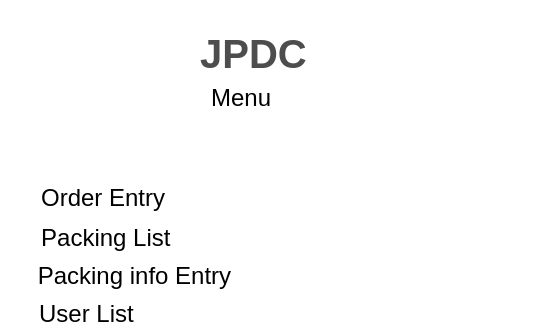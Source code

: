<mxfile version="14.7.7" type="github" pages="6"><diagram id="-wBcRLmWLGWXw0SbWawM" name="Page-1"><mxGraphModel dx="782" dy="420" grid="0" gridSize="10" guides="1" tooltips="1" connect="1" arrows="1" fold="1" page="1" pageScale="1" pageWidth="850" pageHeight="1100" math="0" shadow="0"><root><mxCell id="0"/><mxCell id="1" parent="0"/><mxCell id="Hcr-YIiljTVfWTEueqw_-1" value="&lt;h1&gt;JPDC&lt;br&gt;&lt;/h1&gt;" style="whiteSpace=wrap;html=1;shadow=0;dashed=0;fontSize=10;align=left;fillColor=#FFFFFF;strokeColor=#FFFFFF;fontColor=#4D4D4D;" vertex="1" parent="1"><mxGeometry x="228" y="82" width="168.8" height="30" as="geometry"/></mxCell><mxCell id="Hcr-YIiljTVfWTEueqw_-2" value="Menu" style="text;html=1;align=center;verticalAlign=middle;resizable=0;points=[];autosize=1;strokeColor=none;" vertex="1" parent="1"><mxGeometry x="225" y="110" width="50" height="20" as="geometry"/></mxCell><mxCell id="Hcr-YIiljTVfWTEueqw_-3" value="Order Entry&lt;span style=&quot;white-space: pre&quot;&gt;&#9;&lt;/span&gt;" style="text;html=1;align=center;verticalAlign=middle;resizable=0;points=[];autosize=1;strokeColor=none;fontStyle=0" vertex="1" parent="1"><mxGeometry x="140" y="160" width="100" height="20" as="geometry"/></mxCell><mxCell id="Hcr-YIiljTVfWTEueqw_-4" value="&lt;span style=&quot;white-space: pre&quot;&gt;   &lt;/span&gt;Packing List&lt;span style=&quot;white-space: pre&quot;&gt;&#9;&lt;/span&gt;" style="text;html=1;align=center;verticalAlign=middle;resizable=0;points=[];autosize=1;strokeColor=none;" vertex="1" parent="1"><mxGeometry x="130" y="180" width="100" height="20" as="geometry"/></mxCell><mxCell id="Hcr-YIiljTVfWTEueqw_-5" value="&lt;span style=&quot;white-space: pre&quot;&gt;  &lt;/span&gt;Packing info Entry&lt;span style=&quot;white-space: pre&quot;&gt;&#9;&lt;/span&gt;" style="text;html=1;align=center;verticalAlign=middle;resizable=0;points=[];autosize=1;strokeColor=none;" vertex="1" parent="1"><mxGeometry x="135" y="199" width="120" height="20" as="geometry"/></mxCell><mxCell id="Hcr-YIiljTVfWTEueqw_-6" value="&lt;span style=&quot;white-space: pre&quot;&gt; &lt;/span&gt;User List" style="text;html=1;align=center;verticalAlign=middle;resizable=0;points=[];autosize=1;strokeColor=none;" vertex="1" parent="1"><mxGeometry x="136" y="218" width="70" height="20" as="geometry"/></mxCell></root></mxGraphModel></diagram><diagram name="Page-2" id="WX9gCuoQHe-sVlBQX5m3"><mxGraphModel dx="782" dy="420" grid="0" gridSize="10" guides="1" tooltips="1" connect="1" arrows="1" fold="1" page="1" pageScale="1" pageWidth="850" pageHeight="1100" math="0" shadow="0"><root><mxCell id="WI2AlXCixzGlsHik23k0-0"/><mxCell id="WI2AlXCixzGlsHik23k0-1" parent="WI2AlXCixzGlsHik23k0-0"/><mxCell id="WI2AlXCixzGlsHik23k0-2" value="&lt;h1&gt;ORDER ENTRY&lt;br&gt;&lt;/h1&gt;" style="whiteSpace=wrap;html=1;shadow=0;dashed=0;fontSize=10;align=left;fillColor=#FFFFFF;strokeColor=#FFFFFF;fontColor=#4D4D4D;" parent="WI2AlXCixzGlsHik23k0-1" vertex="1"><mxGeometry x="290" y="50" width="168.8" height="30" as="geometry"/></mxCell><mxCell id="WI2AlXCixzGlsHik23k0-4" value="Order Entry&lt;span style=&quot;white-space: pre&quot;&gt;&#9;&lt;/span&gt;" style="text;html=1;align=center;verticalAlign=middle;resizable=0;points=[];autosize=1;strokeColor=none;fontStyle=1" parent="WI2AlXCixzGlsHik23k0-1" vertex="1"><mxGeometry x="100" y="120" width="100" height="20" as="geometry"/></mxCell><mxCell id="WI2AlXCixzGlsHik23k0-5" value="&lt;span style=&quot;white-space: pre&quot;&gt;   &lt;/span&gt;Packing List&lt;span style=&quot;white-space: pre&quot;&gt;&#9;&lt;/span&gt;" style="text;html=1;align=center;verticalAlign=middle;resizable=0;points=[];autosize=1;strokeColor=none;" parent="WI2AlXCixzGlsHik23k0-1" vertex="1"><mxGeometry x="90" y="140" width="100" height="20" as="geometry"/></mxCell><mxCell id="WI2AlXCixzGlsHik23k0-6" value="&lt;span style=&quot;white-space: pre&quot;&gt;  &lt;/span&gt;Packing info Entry&lt;span style=&quot;white-space: pre&quot;&gt;&#9;&lt;/span&gt;" style="text;html=1;align=center;verticalAlign=middle;resizable=0;points=[];autosize=1;strokeColor=none;" parent="WI2AlXCixzGlsHik23k0-1" vertex="1"><mxGeometry x="95" y="160" width="120" height="20" as="geometry"/></mxCell><mxCell id="WI2AlXCixzGlsHik23k0-7" value="&lt;span style=&quot;white-space: pre&quot;&gt; &lt;/span&gt;User List" style="text;html=1;align=center;verticalAlign=middle;resizable=0;points=[];autosize=1;strokeColor=none;" parent="WI2AlXCixzGlsHik23k0-1" vertex="1"><mxGeometry x="95" y="180" width="70" height="20" as="geometry"/></mxCell><mxCell id="WI2AlXCixzGlsHik23k0-8" value="&lt;span style=&quot;white-space: pre&quot;&gt;&#9;&lt;/span&gt;&lt;span style=&quot;white-space: pre&quot;&gt;&#9;&lt;/span&gt;&lt;span style=&quot;white-space: pre&quot;&gt;&#9;&lt;/span&gt;&lt;span style=&quot;white-space: pre&quot;&gt;&#9;&lt;/span&gt;&lt;span style=&quot;white-space: pre&quot;&gt;&#9;&lt;/span&gt;&lt;span style=&quot;white-space: pre&quot;&gt;&#9;&lt;/span&gt;&lt;span style=&quot;white-space: pre&quot;&gt;&#9;&lt;/span&gt;Order Entry (AB Order/NFO)" style="text;html=1;align=center;verticalAlign=middle;resizable=0;points=[];autosize=1;strokeColor=none;fontColor=#000000;" parent="WI2AlXCixzGlsHik23k0-1" vertex="1"><mxGeometry x="85" y="120" width="350" height="20" as="geometry"/></mxCell><mxCell id="WI2AlXCixzGlsHik23k0-9" value="&lt;span style=&quot;white-space: pre&quot;&gt;&#9;&lt;/span&gt;&lt;span style=&quot;white-space: pre&quot;&gt;&#9;&lt;/span&gt;&lt;span style=&quot;white-space: pre&quot;&gt;&#9;&lt;/span&gt;&lt;span style=&quot;white-space: pre&quot;&gt;&#9;&lt;/span&gt;&lt;span style=&quot;white-space: pre&quot;&gt;    &lt;/span&gt;Order Entry (DSA/Reutilization)" style="text;html=1;align=center;verticalAlign=middle;resizable=0;points=[];autosize=1;strokeColor=none;fontColor=#000000;" parent="WI2AlXCixzGlsHik23k0-1" vertex="1"><mxGeometry x="152" y="141" width="297" height="18" as="geometry"/></mxCell></root></mxGraphModel></diagram><diagram name="Page-3" id="X54QVpStuwEzuAZLdV_B"><mxGraphModel dx="782" dy="420" grid="0" gridSize="10" guides="1" tooltips="1" connect="1" arrows="1" fold="1" page="1" pageScale="1" pageWidth="850" pageHeight="1100" math="0" shadow="0"><root><mxCell id="0"/><mxCell id="1" parent="0"/><mxCell id="6TfJL_lm46oyLuE2YcwJ-3" value="Export type: &lt;span style=&quot;white-space: pre&quot;&gt;&#9;&lt;/span&gt;" style="text;html=1;align=center;verticalAlign=middle;resizable=0;points=[];autosize=1;strokeColor=none;" parent="1" vertex="1"><mxGeometry x="105" y="120" width="90" height="20" as="geometry"/></mxCell><mxCell id="6TfJL_lm46oyLuE2YcwJ-4" value="&lt;span style=&quot;white-space: pre&quot;&gt;&#9;&lt;/span&gt;&lt;span style=&quot;white-space: pre&quot;&gt;&#9;&lt;/span&gt;Country code:" style="text;html=1;align=center;verticalAlign=middle;resizable=0;points=[];autosize=1;strokeColor=none;" parent="1" vertex="1"><mxGeometry x="50" y="150" width="140" height="20" as="geometry"/></mxCell><mxCell id="6TfJL_lm46oyLuE2YcwJ-5" value="&lt;span style=&quot;white-space: pre&quot;&gt;    &lt;/span&gt;Ship to Code:" style="text;html=1;align=center;verticalAlign=middle;resizable=0;points=[];autosize=1;strokeColor=none;" parent="1" vertex="1"><mxGeometry x="90" y="180" width="100" height="20" as="geometry"/></mxCell><mxCell id="6TfJL_lm46oyLuE2YcwJ-6" value="&amp;nbsp; Order No (O/N):" style="text;html=1;align=center;verticalAlign=middle;resizable=0;points=[];autosize=1;strokeColor=none;" parent="1" vertex="1"><mxGeometry x="95" y="210" width="110" height="20" as="geometry"/></mxCell><mxCell id="6TfJL_lm46oyLuE2YcwJ-9" value="Save" style="rounded=1;fillColor=#0057D8;align=center;strokeColor=none;html=1;fontColor=#ffffff;fontSize=12" parent="1" vertex="1"><mxGeometry x="195" y="260" width="86" height="26" as="geometry"/></mxCell><mxCell id="6TfJL_lm46oyLuE2YcwJ-11" value="Clear" style="rounded=1;fillColor=#0057D8;align=center;strokeColor=none;html=1;fontColor=#ffffff;fontSize=12" parent="1" vertex="1"><mxGeometry x="300" y="260" width="86" height="26" as="geometry"/></mxCell><mxCell id="6TfJL_lm46oyLuE2YcwJ-14" value="A" style="rounded=0;whiteSpace=wrap;html=1;" parent="1" vertex="1"><mxGeometry x="220" y="121" width="120" height="20" as="geometry"/></mxCell><mxCell id="6TfJL_lm46oyLuE2YcwJ-15" value="" style="rounded=0;whiteSpace=wrap;html=1;" parent="1" vertex="1"><mxGeometry x="220" y="150" width="120" height="20" as="geometry"/></mxCell><mxCell id="6TfJL_lm46oyLuE2YcwJ-16" value="" style="rounded=0;whiteSpace=wrap;html=1;" parent="1" vertex="1"><mxGeometry x="220" y="180" width="120" height="20" as="geometry"/></mxCell><mxCell id="6TfJL_lm46oyLuE2YcwJ-17" value="" style="rounded=0;whiteSpace=wrap;html=1;" parent="1" vertex="1"><mxGeometry x="220" y="210" width="120" height="20" as="geometry"/></mxCell><mxCell id="6TfJL_lm46oyLuE2YcwJ-27" value="&lt;h1&gt;ORDER ENTRY (AB Order /NFO)&lt;br&gt;&lt;/h1&gt;" style="whiteSpace=wrap;html=1;shadow=0;dashed=0;fontSize=10;align=left;fillColor=#FFFFFF;strokeColor=#FFFFFF;fontColor=#4D4D4D;fontStyle=1" parent="1" vertex="1"><mxGeometry x="90" y="60" width="410" height="16.88" as="geometry"/></mxCell><UserObject label="Back to Menu" link="https://www.draw.io" id="BJ1EIhi-v-Q0F7qb4sYv-3"><mxCell style="text;html=1;strokeColor=none;fillColor=none;whiteSpace=wrap;align=center;verticalAlign=middle;fontColor=#0000EE;fontStyle=4;" parent="1" vertex="1"><mxGeometry x="80" y="70" width="100" height="40" as="geometry"/></mxCell></UserObject><mxCell id="QWrm-TteIS90DqFswaQ0-1" value="&lt;!--[if IE]&gt;&lt;meta http-equiv=&quot;X-UA-Compatible&quot; content=&quot;IE=5&quot; &gt;&lt;![endif]--&gt;&#xA;&lt;!DOCTYPE html&gt;&#xA;&lt;html&gt;&#xA;&lt;head&gt;&#xA;    &lt;title&gt;Flowchart Maker &amp;amp; Online Diagram Software&lt;/title&gt;&#xA;    &lt;meta charset=&quot;utf-8&quot;/&gt;&#xA;    &lt;meta http-equiv=&quot;Content-Type&quot; content=&quot;text/html; charset=UTF-8&quot;&gt;&#xA;    &lt;meta name=&quot;Description&quot; content=&quot;diagrams.net is free online diagram software for making flowcharts, process diagrams, org charts, UML, ER and network diagrams&quot;&gt;&#xA;    &lt;meta name=&quot;Keywords&quot; content=&quot;diagram, online, flow chart, flowchart maker, uml, erd&quot;&gt;&#xA;    &lt;meta itemprop=&quot;name&quot; content=&quot;diagrams.net - free flowchart maker and diagrams online&quot;&gt;&#xA;&#9;&lt;meta itemprop=&quot;description&quot; content=&quot;diagrams.net is a free online diagramming application  and flowchart maker . You can use it to create UML, entity relationship,&#xA;&#9;&#9;org charts, BPMN and BPM, database schema and networks. Also possible are telecommunication network, workflow, flowcharts, maps overlays and GIS, electronic &#xA;&#9;&#9;circuit and social network diagrams.&quot;&gt;&#xA;&#9;&lt;meta itemprop=&quot;image&quot; content=&quot;https://lh4.googleusercontent.com/-cLKEldMbT_E/Tx8qXDuw6eI/AAAAAAAAAAs/Ke0pnlk8Gpg/w500-h344-k/BPMN%2Bdiagram%2Brc2f.png&quot;&gt;&#xA;    &lt;meta name=&quot;viewport&quot; content=&quot;width=device-width, initial-scale=1.0, maximum-scale=1.0, user-scalable=no&quot;&gt;&#xA;&#9;&lt;meta name=&quot;msapplication-config&quot; content=&quot;images/browserconfig.xml&quot;&gt;&#xA;    &lt;meta name=&quot;mobile-web-app-capable&quot; content=&quot;yes&quot;&gt;&#xA;&#9;&lt;meta name=&quot;theme-color&quot; content=&quot;#d89000&quot;&gt;&#xA;&#9;&lt;script type=&quot;text/javascript&quot;&gt;&#xA;&#9;&#9;/**&#xA;&#9;&#9; * URL Parameters and protocol description are here:&#xA;&#9;&#9; *&#xA;&#9;&#9; * https://desk.draw.io/support/solutions/articles/16000042546-what-url-parameters-are-supported&#xA;&#9;&#9; *&#xA;&#9;&#9; * Parameters for developers:&#xA;&#9;&#9; *&#xA;&#9;&#9; * - dev=1: For developers only&#xA;&#9;&#9; * - test=1: For developers only&#xA;&#9;&#9; * - export=URL for export: For developers only&#xA;&#9;&#9; * - ignoremime=1: For developers only (see DriveClient.js). Use Cmd-S to override mime.&#xA;&#9;&#9; * - createindex=1: For developers only (see etc/build/README)&#xA;&#9;&#9; * - filesupport=0: For developers only (see Editor.js in core)&#xA;&#9;&#9; * - savesidebar=1: For developers only (see Sidebar.js)&#xA;&#9;&#9; * - pages=1: For developers only (see Pages.js)&#xA;&#9;&#9; * - lic=email: For developers only (see LicenseServlet.java)&#xA;&#9;&#9; * --&#xA;&#9;&#9; * - networkshapes=1: For testing network shapes (temporary)&#xA;&#9;&#9; */&#xA;&#9;&#9;var urlParams = (function()&#xA;&#9;&#9;{&#xA;&#9;&#9;&#9;var result = new Object();&#xA;&#9;&#9;&#9;var params = window.location.search.slice(1).split('&amp;');&#xA;&#9;&#9;&#9;&#xA;&#9;&#9;&#9;for (var i = 0; i &lt; params.length; i++)&#xA;&#9;&#9;&#9;{&#xA;&#9;&#9;&#9;&#9;idx = params[i].indexOf('=');&#xA;&#9;&#9;&#9;&#9;&#xA;&#9;&#9;&#9;&#9;if (idx &gt; 0)&#xA;&#9;&#9;&#9;&#9;{&#xA;&#9;&#9;&#9;&#9;&#9;result[params[i].substring(0, idx)] = params[i].substring(idx + 1);&#xA;&#9;&#9;&#9;&#9;}&#xA;&#9;&#9;&#9;}&#xA;&#9;&#9;&#9;&#xA;&#9;&#9;&#9;return result;&#xA;&#9;&#9;})();&#xA;&#9;&#9;&#xA;&#9;&#9;// Forces CDN caches by passing URL parameters via URL hash&#xA;&#9;&#9;if (window.location.hash != null &amp;&amp; window.location.hash.substring(0, 2) == '#P')&#xA;&#9;&#9;{&#xA;&#9;&#9;&#9;try&#xA;&#9;&#9;&#9;{&#xA;&#9;&#9;&#9;&#9;urlParams = JSON.parse(decodeURIComponent(window.location.hash.substring(2)));&#xA;&#9;&#9;&#9;&#9;&#xA;&#9;&#9;&#9;&#9;if (urlParams.hash != null)&#xA;&#9;&#9;&#9;&#9;{&#xA;&#9;&#9;&#9;&#9;&#9;window.location.hash = urlParams.hash;&#xA;&#9;&#9;&#9;&#9;}&#xA;&#9;&#9;&#9;}&#xA;&#9;&#9;&#9;catch (e)&#xA;&#9;&#9;&#9;{&#xA;&#9;&#9;&#9;&#9;// ignore&#xA;&#9;&#9;&#9;}&#xA;&#9;&#9;}&#xA;&#9;&#9;&#xA;&#9;&#9;// Global variable for desktop&#xA;&#9;&#9;var mxIsElectron = window &amp;&amp; window.process &amp;&amp; window.process.type;&#xA;&#xA;&#9;&#9;// Redirects page if required&#xA;&#9;&#9;if (urlParams['dev'] != '1')&#xA;&#9;&#9;{&#xA;&#9;&#9;&#9;(function()&#xA;&#9;&#9;&#9;{&#xA;&#9;&#9;&#9;&#9;var proto = window.location.protocol;&#xA;&#9;&#9;&#9;&#9;&#xA;&#9;&#9;&#9;&#9;if (!mxIsElectron)&#xA;&#9;&#9;&#9;&#9;{&#xA;&#9;&#9;&#9;&#9;&#9;var host = window.location.host;&#xA;&#9;&#9;&#xA;&#9;&#9;&#9;&#9;&#9;// Redirects apex, drive and rt to www&#xA;&#9;&#9;&#9;&#9;&#9;if (host === 'draw.io' || host === 'rt.draw.io' || host === 'drive.draw.io')&#xA;&#9;&#9;&#9;&#9;&#9;{&#xA;&#9;&#9;&#9;&#9;&#9;&#9;host = 'www.draw.io';&#xA;&#9;&#9;&#9;&#9;&#9;}&#xA;&#9;&#9;&#9;&#9;&#9;&#xA;&#9;&#9;&#9;&#9;&#9;var href = proto + '//' + host + window.location.href.substring(&#xA;&#9;&#9;&#9;&#9;&#9;&#9;&#9;window.location.protocol.length +&#xA;&#9;&#9;&#9;&#9;&#9;&#9;&#9;window.location.host.length + 2);&#xA;&#9;&#9;&#xA;&#9;&#9;&#9;&#9;&#9;// Redirects if href changes&#xA;&#9;&#9;&#9;&#9;&#9;if (href != window.location.href)&#xA;&#9;&#9;&#9;&#9;&#9;{&#xA;&#9;&#9;&#9;&#9;&#9;&#9;window.location.href = href;&#xA;&#9;&#9;&#9;&#9;&#9;}&#xA;&#9;&#9;&#9;&#9;}&#xA;&#9;&#9;&#9;})();&#xA;&#9;&#9;}&#xA;&#9;&#9;&#xA;&#9;&#9;/**&#xA;&#9;&#9; * Adds meta tag to the page.&#xA;&#9;&#9; */&#xA;&#9;&#9;function mxmeta(name, content, httpEquiv)&#xA;&#9;&#9;{&#xA;&#9;&#9;&#9;try&#xA;&#9;&#9;&#9;{&#xA;&#9;&#9;&#9;&#9;var s = document.createElement('meta');&#xA;&#9;&#9;&#9;&#9;&#xA;&#9;&#9;&#9;&#9;if (name != null) &#xA;&#9;&#9;&#9;&#9;{&#xA;&#9;&#9;&#9;&#9;&#9;s.setAttribute('name', name);&#xA;&#9;&#9;&#9;&#9;}&#xA;&#xA;&#9;&#9;&#9;&#9;s.setAttribute('content', content);&#xA;&#9;&#9;&#9;&#9;&#xA;&#9;&#9;&#9;&#9;if (httpEquiv != null) &#xA;&#9;&#9;&#9;&#9;{&#xA;&#9;&#9;&#9;&#9;&#9;s.setAttribute('http-equiv', httpEquiv);&#xA;&#9;&#9;&#9;&#9;}&#xA;&#xA;&#9;&#9;&#9;  &#9;var t = document.getElementsByTagName('meta')[0];&#xA;&#9;&#9;&#9;  &#9;t.parentNode.insertBefore(s, t);&#xA;&#9;&#9;&#9;}&#xA;&#9;&#9;&#9;catch (e)&#xA;&#9;&#9;&#9;{&#xA;&#9;&#9;&#9;&#9;// ignore&#xA;&#9;&#9;&#9;}&#xA;&#9;&#9;};&#xA;&#9;&#9;&#xA;&#9;&#9;/**&#xA;&#9;&#9; * Synchronously adds scripts to the page.&#xA;&#9;&#9; */&#xA;&#9;&#9;function mxscript(src, onLoad, id, dataAppKey, noWrite)&#xA;&#9;&#9;{&#xA;&#9;&#9;&#9;var defer = onLoad == null &amp;&amp; !noWrite;&#xA;&#9;&#9;&#9;&#xA;&#9;&#9;&#9;if ((urlParams['dev'] != '1' &amp;&amp; typeof document.createElement('canvas').getContext === &quot;function&quot;) ||&#xA;&#9;&#9;&#9;&#9;onLoad != null || noWrite)&#xA;&#9;&#9;&#9;{&#xA;&#9;&#9;&#9;&#9;var s = document.createElement('script');&#xA;&#9;&#9;&#9;&#9;s.setAttribute('type', 'text/javascript');&#xA;&#9;&#9;&#9;&#9;s.setAttribute('defer', 'true');&#xA;&#9;&#9;&#9;&#9;s.setAttribute('src', src);&#xA;&#xA;&#9;&#9;&#9;&#9;if (id != null)&#xA;&#9;&#9;&#9;&#9;{&#xA;&#9;&#9;&#9;&#9;&#9;s.setAttribute('id', id);&#xA;&#9;&#9;&#9;&#9;}&#xA;&#9;&#9;&#9;&#9;&#xA;&#9;&#9;&#9;&#9;if (dataAppKey != null)&#xA;&#9;&#9;&#9;&#9;{&#xA;&#9;&#9;&#9;&#9;&#9;s.setAttribute('data-app-key', dataAppKey);&#xA;&#9;&#9;&#9;&#9;}&#xA;&#9;&#9;&#9;&#9;&#xA;&#9;&#9;&#9;&#9;if (onLoad != null)&#xA;&#9;&#9;&#9;&#9;{&#xA;&#9;&#9;&#9;&#9;&#9;var r = false;&#xA;&#9;&#9;&#9;&#9;&#xA;&#9;&#9;&#9;&#9;&#9;s.onload = s.onreadystatechange = function()&#xA;&#9;&#9;&#9;&#9;&#9;{&#xA;&#9;&#9;&#9;&#9;&#9;&#9;if (!r &amp;&amp; (!this.readyState || this.readyState == 'complete'))&#xA;&#9;&#9;&#9;&#9;&#9;&#9;{&#xA;&#9;&#9;&#9;&#9;      &#9;&#9;r = true;&#xA;&#9;&#9;&#9;&#9;      &#9;&#9;onLoad();&#xA;&#9;&#9;&#9;&#9;&#9;&#9;}&#xA;&#9;&#9;&#9;&#9;  &#9;};&#xA;&#9;&#9;&#9;&#9;}&#xA;&#9;&#9;&#9;  &#9;&#xA;&#9;&#9;&#9;  &#9;var t = document.getElementsByTagName('script')[0];&#xA;&#9;&#9;&#9;  &#9;&#xA;&#9;&#9;&#9;  &#9;if (t != null)&#xA;&#9;&#9;&#9;  &#9;{&#xA;&#9;&#9;&#9;  &#9;&#9;t.parentNode.insertBefore(s, t);&#xA;&#9;&#9;&#9;  &#9;}&#xA;&#9;&#9;&#9;}&#xA;&#9;&#9;&#9;else&#xA;&#9;&#9;&#9;{&#xA;&#9;&#9;&#9;&#9;document.write('&lt;script src=&quot;' + src + '&quot;' + ((id != null) ? ' id=&quot;' + id +'&quot; ' : '') +&#xA;&#9;&#9;&#9;&#9;&#9;((dataAppKey != null) ? ' data-app-key=&quot;' + dataAppKey +'&quot; ' : '') + '&gt;&lt;/scr' + 'ipt&gt;');&#xA;&#9;&#9;&#9;}&#xA;&#9;&#9;};&#xA;&#xA;&#9;&#9;/**&#xA;&#9;&#9; * Asynchronously adds scripts to the page.&#xA;&#9;&#9; */&#xA;&#9;&#9;function mxinclude(src)&#xA;&#9;&#9;{&#xA;&#9;&#9;&#9;var g = document.createElement('script');&#xA;&#9;&#9;&#9;g.type = 'text/javascript';&#xA;&#9;&#9;&#9;g.async = true;&#xA;&#9;&#9;&#9;g.src = src;&#xA;&#9;&#9;&#9;&#xA;&#9;&#9;    var s = document.getElementsByTagName('script')[0];&#xA;&#9;&#9;    s.parentNode.insertBefore(g, s);&#xA;&#9;&#9;};&#xA;&#9;&#9;&#xA;&#9;&#9;/**&#xA;&#9;&#9; * Adds meta tags with application name (depends on offline URL parameter)&#xA;&#9;&#9; */&#xA;&#9;&#9;(function()&#xA;&#9;&#9;{&#xA;&#9;&#9;&#9;var name = 'diagrams.net';&#xA;&#9;&#9;&#9;mxmeta('apple-mobile-web-app-title', name);&#xA;&#9;&#9;&#9;mxmeta('application-name', name);&#xA;&#xA;&#9;&#9;&#9;if (mxIsElectron)&#xA;&#9;&#9;&#9;{&#xA;&#9;&#9;&#9;&#9;mxmeta(null, 'default-src \'self\' \'unsafe-inline\'; connect-src \'self\' https://*.draw.io https://fonts.googleapis.com https://fonts.gstatic.com; img-src * data:; media-src *; font-src *; style-src-elem \'self\' \'unsafe-inline\' https://fonts.googleapis.com', 'Content-Security-Policy');&#xA;&#9;&#9;&#9;}&#xA;&#9;&#9;})();&#xA;&#9;&#9;&#xA;&#9;&#9;// Checks for local storage&#xA;&#9;&#9;var isLocalStorage = false;&#xA;&#9;&#9;&#xA;&#9;&#9;try&#xA;&#9;&#9;{&#xA;&#9;&#9;&#9;isLocalStorage = urlParams['local'] != '1' &amp;&amp; typeof(localStorage) != 'undefined';&#xA;&#9;&#9;}&#xA;&#9;&#9;catch (e)&#xA;&#9;&#9;{&#xA;&#9;&#9;&#9;// ignored&#xA;&#9;&#9;}&#xA;&#xA;&#9;&#9;var mxScriptsLoaded = false, mxWinLoaded = false;&#xA;&#9;&#9;&#xA;&#9;&#9;function checkAllLoaded()&#xA;&#9;&#9;{&#xA;&#9;&#9;&#9;if (mxScriptsLoaded &amp;&amp; mxWinLoaded)&#xA;&#9;&#9;&#9;{&#xA;&#9;&#9;&#9;&#9;App.main();&#9;&#9;&#9;&#9;&#xA;&#9;&#9;&#9;}&#xA;&#9;&#9;};&#xA;&#9;&#9;&#xA;&#9;&#9;var t0 = new Date();&#xA;&#xA;&#9;&#9;// Changes paths for local development environment&#xA;&#9;&#9;if (urlParams['dev'] == '1')&#xA;&#9;&#9;{&#xA;&#9;&#9;&#9;// Used to request grapheditor/mxgraph sources in dev mode&#xA;&#9;&#9;&#9;var mxDevUrl = document.location.protocol + '//devhost.jgraph.com/drawio/src/main';&#xA;&#9;&#9;&#9;&#xA;&#9;&#9;&#9;// Used to request draw.io sources in dev mode&#xA;&#9;&#9;&#9;var drawDevUrl = document.location.protocol + '//devhost.jgraph.com/drawio/src/main/webapp/';&#xA;&#9;&#9;&#9;var geBasePath = drawDevUrl + '/js/grapheditor';&#xA;&#9;&#9;&#9;var mxBasePath = mxDevUrl + '/mxgraph';&#xA;&#9;&#9;&#9;&#xA;&#9;&#9;&#9;if (document.location.protocol == 'file:')&#xA;&#9;&#9;&#9;{&#xA;&#9;&#9;&#9;&#9;geBasePath = './js/grapheditor';&#xA;&#9;&#9;&#9;&#9;mxBasePath = './mxgraph';&#xA;&#9;&#9;&#9;&#9;drawDevUrl = './';&#xA;&#9;&#9;&#9;&#9;&#xA;&#9;&#9;&#9;&#9;// Forces includes for dev environment in node.js&#xA;&#9;&#9;&#9;&#9;mxForceIncludes = true;&#xA;&#9;&#9;&#9;}&#xA;&#xA;&#9;&#9;&#9;mxscript(drawDevUrl + 'js/PreConfig.js');&#xA;&#9;&#9;&#9;mxscript(drawDevUrl + 'js/diagramly/Init.js');&#xA;&#9;&#9;&#9;mxscript(geBasePath + '/Init.js');&#xA;&#9;&#9;&#9;mxscript(mxBasePath + '/mxClient.js');&#xA;&#9;&#9;&#9;&#xA;&#9;&#9;&#9;// Adds all JS code that depends on mxClient. This indirection via Devel.js is&#xA;&#9;&#9;&#9;// required in some browsers to make sure mxClient.js (and the files that it&#xA;&#9;&#9;&#9;// loads asynchronously) are available when the code loaded in Devel.js runs.&#xA;&#9;&#9;&#9;mxscript(drawDevUrl + 'js/diagramly/Devel.js');&#xA;&#9;&#9;&#9;&#xA;&#9;&#9;&#9;// Electron&#xA;&#9;&#9;&#9;if (mxIsElectron)&#xA;&#9;&#9;&#9;{&#xA;&#9;&#9;&#9;&#9;mxscript('js/diagramly/DesktopLibrary.js');&#xA;&#9;&#9;&#9;&#9;mxscript('js/diagramly/ElectronApp.js');&#xA;&#9;&#9;&#9;}&#xA;&#9;&#9;&#9;&#xA;&#9;&#9;&#9;mxscript(drawDevUrl + 'js/PostConfig.js');&#xA;&#9;&#9;}&#xA;&#9;&#9;else&#xA;&#9;&#9;{&#xA;&#9;&#9;&#9;(function()&#xA;&#9;&#9;&#9;{&#xA;&#9;&#9;&#9;&#9;var hostName = window.location.hostname;&#xA;&#9;&#9;&#9;&#9;&#xA;&#9;&#9;&#9;&#9;// Supported domains are *.draw.io and the packaged version in Quip&#xA;&#9;&#9;&#9;&#9;var supportedDomain = (hostName.substring(hostName.length - 8, hostName.length) === '.draw.io') ||&#xA;&#9;&#9;&#9;&#9;&#9;(hostName.substring(hostName.length - 13, hostName.length) === '.diagrams.net');&#xA;&#9;&#9;&#9;&#9;&#9;(hostName.substring(hostName.length - 17, hostName.length) === '.quipelements.com');&#xA;&#9;&#9;&#9;&#9;&#xA;&#9;&#9;&#9;&#9;function loadAppJS()&#xA;&#9;&#9;&#9;&#9;{&#xA;&#9;&#9;&#9;&#9;&#9;mxscript('js/app.min.js', function()&#xA;&#9;&#9;&#9;&#9;&#9;{&#xA;&#9;&#9;&#9;&#9;&#9;&#9;mxScriptsLoaded = true;&#xA;&#9;&#9;&#9;&#9;&#9;&#9;checkAllLoaded();&#xA;&#9;&#9;&#9;&#9;&#9;&#9;&#xA;&#9;&#9;&#9;&#9;&#9;&#9;if (!supportedDomain)&#xA;&#9;&#9;&#9;&#9;&#9;&#9;{&#xA;&#9;&#9;&#9;&#9;&#9;&#9;&#9;mxscript('js/PostConfig.js');&#xA;&#9;&#9;&#9;&#9;&#9;&#9;}&#xA;&#9;&#9;&#9;&#9;&#9;&#9;&#xA;&#9;&#9;&#9;&#9;&#9;&#9;// Electron&#xA;&#9;&#9;&#9;&#9;&#9;&#9;if (mxIsElectron)&#xA;&#9;&#9;&#9;&#9;&#9;&#9;{&#xA;&#9;&#9;&#9;&#9;&#9;&#9;&#9;mxscript('js/diagramly/DesktopLibrary.js', function()&#xA;&#9;&#9;&#9;&#9;&#9;&#9;&#9;{&#xA;&#9;&#9;&#9;&#9;&#9;&#9;&#9;&#9;mxscript('js/diagramly/ElectronApp.js', function()&#xA;&#9;&#9;&#9;&#9;&#9;&#9;&#9;&#9;{&#xA;&#9;&#9;&#9;&#9;&#9;&#9;&#9;&#9;&#9;mxscript('js/extensions.min.js', function()&#xA;&#9;&#9;&#9;&#9;&#9;&#9;&#9;&#9;&#9;{&#xA;&#9;&#9;&#9;&#9;&#9;&#9;&#9;&#9;&#9;&#9;mxscript('js/stencils.min.js', function()&#xA;&#9;&#9;&#9;&#9;&#9;&#9;&#9;&#9;&#9;&#9;{&#xA;&#9;&#9;&#9;&#9;&#9;&#9;&#9;&#9;&#9;&#9;&#9;mxscript('js/shapes-14-6-5.min.js', function()&#xA;&#9;&#9;&#9;&#9;&#9;&#9;&#9;&#9;&#9;&#9;&#9;{&#xA;&#9;&#9;&#9;&#9;&#9;&#9;&#9;&#9;&#9;&#9;&#9;&#9;mxscript('js/PostConfig.js');&#xA;&#9;&#9;&#9;&#9;&#9;&#9;&#9;&#9;&#9;&#9;&#9;});&#xA;&#9;&#9;&#9;&#9;&#9;&#9;&#9;&#9;&#9;&#9;});&#xA;&#9;&#9;&#9;&#9;&#9;&#9;&#9;&#9;&#9;});&#xA;&#9;&#9;&#9;&#9;&#9;&#9;&#9;&#9;});&#xA;&#9;&#9;&#9;&#9;&#9;&#9;&#9;});&#xA;&#9;&#9;&#9;&#9;&#9;&#9;}&#xA;&#9;&#9;&#9;&#9;&#9;});&#xA;&#9;&#9;&#9;&#9;};&#xA;&#9;&#9;&#9;&#9;&#xA;&#9;&#9;&#9;&#9;if (!supportedDomain || mxIsElectron)&#xA;&#9;&#9;&#9;&#9;{&#xA;&#9;&#9;&#9;&#9;&#9;mxscript('js/PreConfig.js', loadAppJS);&#xA;&#9;&#9;&#9;&#9;}&#xA;&#9;&#9;&#9;&#9;else&#xA;&#9;&#9;&#9;&#9;{&#xA;&#9;&#9;&#9;&#9;&#9;loadAppJS();&#xA;&#9;&#9;&#9;&#9;}&#xA;&#9;&#9;&#9;})();&#xA;&#9;&#9;}&#xA;&#xA;&#9;&#9;// Adds basic error handling&#xA;&#9;&#9;window.onerror = function()&#xA;&#9;&#9;{&#xA;&#9;&#9;&#9;var status = document.getElementById('geStatus');&#xA;&#9;&#9;&#9;&#xA;&#9;&#9;&#9;if (status != null)&#xA;&#9;&#9;&#9;{&#xA;&#9;&#9;&#9;&#9;status.innerHTML = 'Page could not be loaded. Please try refreshing.';&#xA;&#9;&#9;&#9;}&#xA;&#9;&#9;};&#xA;&#9;&lt;/script&gt;&#xA;    &lt;link rel=&quot;chrome-webstore-item&quot; href=&quot;https://chrome.google.com/webstore/detail/plgmlhohecdddhbmmkncjdmlhcmaachm&quot;&gt;&#xA;&#9;&lt;link rel=&quot;apple-touch-icon&quot; sizes=&quot;180x180&quot; href=&quot;images/apple-touch-icon.png&quot;&gt;&#xA;&#9;&lt;link rel=&quot;icon&quot; type=&quot;image/png&quot; sizes=&quot;32x32&quot; href=&quot;images/favicon-32x32.png&quot;&gt;&#xA;&#9;&lt;link rel=&quot;icon&quot; type=&quot;image/png&quot; sizes=&quot;16x16&quot; href=&quot;images/favicon-16x16.png&quot;&gt;&#xA;&#9;&lt;link rel=&quot;mask-icon&quot; href=&quot;images/safari-pinned-tab.svg&quot; color=&quot;#d89000&quot;&gt;&#xA;&#9;&lt;link rel=&quot;stylesheet&quot; type=&quot;text/css&quot; href=&quot;js/croppie/croppie.min.css&quot;&gt;&#xA;    &lt;link rel=&quot;stylesheet&quot; type=&quot;text/css&quot; href=&quot;styles/grapheditor.css&quot;&gt;&#xA;    &lt;link rel=&quot;preconnect&quot; href=&quot;https://storage.googleapis.com&quot;&gt;&#xA;    &lt;link rel=&quot;canonical&quot; href=&quot;https://app.diagrams.net&quot;&gt;&#xA;&#9;&lt;link rel=&quot;manifest&quot; href=&quot;images/manifest.json&quot;&gt;&#xA;&#9;&lt;link rel=&quot;shortcut icon&quot; href=&quot;favicon.ico&quot;&gt;&#xA;&#9;&lt;style type=&quot;text/css&quot;&gt;&#xA;&#9;&#9;body { overflow:hidden; }&#xA;&#9;&#9;div.picker { z-index: 10007; }&#xA;&#9;&#9;.geSidebarContainer .geTitle input {&#xA;&#9;&#9;&#9;font-size:8pt;&#xA;&#9;&#9;&#9;color:#606060;&#xA;&#9;&#9;}&#xA;&#9;&#9;.geBlock {&#xA;&#9;&#9;&#9;z-index:-3;&#xA;&#9;&#9;&#9;margin:100px;&#xA;&#9;&#9;&#9;margin-top:40px;&#xA;&#9;&#9;&#9;margin-bottom:30px;&#xA;&#9;&#9;&#9;padding:20px;&#xA;&#9;&#9;}&#xA;&#9;&#9;.geBlock h1, .geBlock h2 {&#xA;&#9;&#9;&#9;margin-top:0px;&#xA;&#9;&#9;&#9;padding-top:0px;&#xA;&#9;&#9;}&#xA;&#9;&#9;.geEditor ::-webkit-scrollbar {&#xA;&#9;&#9;    width:14px;&#xA;&#9;&#9;    height:14px;&#xA;&#9;&#9;}&#xA;&#9;&#9;.geEditor ::-webkit-scrollbar-track {&#xA;&#9;&#9;&#9;background-clip:padding-box;&#xA;&#9;&#9;&#9;border:solid transparent;&#xA;&#9;&#9;&#9;border-width:1px;&#xA;&#9;&#9;}&#xA;&#9;&#9;.geEditor ::-webkit-scrollbar-corner {&#xA;&#9;&#9;&#9;background-color:transparent;&#xA;&#9;&#9;}&#xA;&#9;&#9;.geEditor ::-webkit-scrollbar-thumb {&#xA;&#9;&#9;&#9;background-color:rgba(0,0,0,.1);&#xA;&#9;&#9;&#9;background-clip:padding-box;&#xA;&#9;&#9;&#9;border:solid transparent;&#xA;&#9;&#9;&#9;border-radius:10px;&#xA;&#9;&#9;}&#xA;&#9;&#9;.geEditor ::-webkit-scrollbar-thumb:hover{&#xA;&#9;&#9;&#9;background-color:rgba(0,0,0,.4);&#xA;&#9;&#9;}&#xA;&#9;&#9;.geTemplate {&#xA;&#9;&#9;&#9;border:1px solid transparent;&#xA;&#9;&#9;&#9;display:inline-block;&#xA;&#9;&#9;&#9;_display:inline;&#xA;&#9;&#9;&#9;vertical-align:top;&#xA;&#9;&#9;&#9;border-radius:3px;&#xA;&#9;&#9;&#9;overflow:hidden;&#xA;&#9;&#9;&#9;font-size:14pt;&#xA;&#9;&#9;&#9;cursor:pointer;&#xA;&#9;&#9;&#9;margin:5px;&#xA;&#9;&#9;}&#xA;&#9;&lt;/style&gt;&#xA;&#9;&lt;!-- Workaround for binary XHR in IE 9/10, see App.loadUrl --&gt;&#xA;&#9;&lt;!--[if (IE 9)|(IE 10)]&gt;&lt;!--&gt;&#xA;&#9;&#9;&lt;script type=&quot;text/vbscript&quot;&gt;&#xA;&#9;&#9;&#9;Function mxUtilsBinaryToArray(Binary)&#xA;&#9;&#9;&#9;&#9;Dim i&#xA;&#9;&#9;&#9;&#9;ReDim byteArray(LenB(Binary))&#xA;&#9;&#9;&#9;&#9;For i = 1 To LenB(Binary)&#xA;&#9;&#9;&#9;&#9;&#9;byteArray(i-1) = AscB(MidB(Binary, i, 1))&#xA;&#9;&#9;&#9;&#9;Next&#xA;&#9;&#9;&#9;&#9;mxUtilsBinaryToArray = byteArray&#xA;&#9;&#9;&#9;End Function&#xA;&#9;&#9;&lt;/script&gt;&#xA;&#9;&lt;!--&lt;![endif]--&gt;&#xA;&lt;/head&gt;&#xA;&lt;body class=&quot;geEditor&quot;&gt;&#xA;&lt;div id=&quot;geInfo&quot;&gt;&#xA;&#9;&lt;div class=&quot;geBlock&quot; style=&quot;text-align:center;min-width:50%;&quot;&gt;&#xA;&#9;&#9;&lt;h1&gt;Flowchart Maker and Online Diagram Software&lt;/h1&gt;&#xA;&#9;&#9;&lt;p&gt;&#xA;&#9;&#9;&#9;diagrams.net (formerly draw.io) is free online diagram software. You can use it as a flowchart maker, network diagram software, to create UML online, as an ER diagram tool, &#xA;&#9;&#9;&#9;to design database schema, to build BPMN online, as a circuit diagram maker, and more. draw.io can import .vsdx, Gliffy&amp;trade; and Lucidchart&amp;trade; files .&#xA;&#9;&#9;&lt;/p&gt;&#xA;&#9;&#9;&lt;h2 id=&quot;geStatus&quot;&gt;Loading...&lt;/h2&gt;&#xA;&#9;&#9;&lt;p&gt;&#xA;&#9;&#9;&#9;Please ensure JavaScript is enabled.&#xA;&#9;&#9;&lt;/p&gt;&#xA;&#9;&lt;/div&gt;&#xA;&lt;/div&gt;&#xA;&lt;script type=&quot;text/javascript&quot;&gt;&#xA;/**&#xA; * Main&#xA; */&#xA;if (navigator.userAgent != null &amp;&amp; navigator.userAgent.toLowerCase().&#xA;&#9;indexOf(' electron/') &gt;= 0 &amp;&amp; typeof process !== 'undefined' &amp;&amp; process.versions.electron &lt; 5)&#xA;{&#xA;&#9;// Redirects old Electron app to latest version&#xA;&#9;var div = document.getElementById('geInfo');&#xA;&#9;&#xA;&#9;if (div != null)&#xA;&#9;{&#xA;&#9;&#9;div.innerHTML = '&lt;center&gt;&lt;h2&gt;You are using an out of date version of this app.&lt;br&gt;Please download the latest version ' +&#xA;&#9;&#9;&#9;'&lt;a href=&quot;https://github.com/jgraph/drawio-desktop/releases/latest&quot; target=&quot;_blank&quot;&gt;here&lt;/a&gt;.&lt;/h2&gt;&lt;/center&gt;';&#xA;&#9;}&#xA;}&#xA;else&#xA;{&#xA;&#9;if (urlParams['dev'] != '1' &amp;&amp; typeof document.createElement('canvas').getContext === &quot;function&quot;)&#xA;&#9;{&#xA;&#9;&#9;window.addEventListener('load', function()&#xA;&#9;&#9;{&#xA;&#9;&#9;&#9;mxWinLoaded = true;&#xA;&#9;&#9;&#9;checkAllLoaded();&#xA;&#9;&#9;});&#xA;&#9;}&#xA;&#9;else&#xA;&#9;{&#xA;&#9;&#9;App.main();&#xA;&#9;}&#xA;}&#xA;&lt;/script&gt;&#xA;&lt;/body&gt;&#xA;&lt;/html&gt;" style="text;whiteSpace=wrap;html=1;" parent="1" vertex="1"><mxGeometry x="90" y="330" width="550" height="1000" as="geometry"/></mxCell></root></mxGraphModel></diagram><diagram name="Page-4" id="W0dYHeCF2Nkg2ItnqJzb"><mxGraphModel dx="782" dy="420" grid="0" gridSize="10" guides="1" tooltips="1" connect="1" arrows="1" fold="1" page="1" pageScale="1" pageWidth="850" pageHeight="1100" math="0" shadow="0"><root><mxCell id="cYawIubzxCpS3YJot5zc-0"/><mxCell id="cYawIubzxCpS3YJot5zc-1" parent="cYawIubzxCpS3YJot5zc-0"/><mxCell id="0WF7KHpB88fQVX5TjryC-0" value="" style="shape=table;startSize=0;container=1;collapsible=0;childLayout=tableLayout;" parent="cYawIubzxCpS3YJot5zc-1" vertex="1"><mxGeometry x="200" y="82" width="417" height="47" as="geometry"/></mxCell><mxCell id="0WF7KHpB88fQVX5TjryC-1" value="" style="shape=partialRectangle;collapsible=0;dropTarget=0;pointerEvents=0;fillColor=none;top=0;left=0;bottom=0;right=0;points=[[0,0.5],[1,0.5]];portConstraint=eastwest;" parent="0WF7KHpB88fQVX5TjryC-0" vertex="1"><mxGeometry width="417" height="23" as="geometry"/></mxCell><mxCell id="0WF7KHpB88fQVX5TjryC-2" value="Order type" style="shape=partialRectangle;html=1;whiteSpace=wrap;connectable=0;overflow=hidden;fillColor=none;top=0;left=0;bottom=0;right=0;" parent="0WF7KHpB88fQVX5TjryC-1" vertex="1"><mxGeometry width="83" height="23" as="geometry"/></mxCell><mxCell id="0WF7KHpB88fQVX5TjryC-3" value="Country code" style="shape=partialRectangle;html=1;whiteSpace=wrap;connectable=0;overflow=hidden;fillColor=none;top=0;left=0;bottom=0;right=0;" parent="0WF7KHpB88fQVX5TjryC-1" vertex="1"><mxGeometry x="83" width="84" height="23" as="geometry"/></mxCell><mxCell id="0WF7KHpB88fQVX5TjryC-4" value="Country&lt;span style=&quot;white-space: pre&quot;&gt;&#9;&lt;/span&gt;" style="shape=partialRectangle;html=1;whiteSpace=wrap;connectable=0;overflow=hidden;fillColor=none;top=0;left=0;bottom=0;right=0;" parent="0WF7KHpB88fQVX5TjryC-1" vertex="1"><mxGeometry x="167" width="83" height="23" as="geometry"/></mxCell><mxCell id="0WF7KHpB88fQVX5TjryC-5" value="Ship to Loc" style="shape=partialRectangle;html=1;whiteSpace=wrap;connectable=0;overflow=hidden;fillColor=none;top=0;left=0;bottom=0;right=0;" parent="0WF7KHpB88fQVX5TjryC-1" vertex="1"><mxGeometry x="250" width="83" height="23" as="geometry"/></mxCell><mxCell id="0WF7KHpB88fQVX5TjryC-6" value="Order No&lt;span style=&quot;white-space: pre&quot;&gt;&#9;&lt;/span&gt;" style="shape=partialRectangle;html=1;whiteSpace=wrap;connectable=0;overflow=hidden;fillColor=none;top=0;left=0;bottom=0;right=0;" parent="0WF7KHpB88fQVX5TjryC-1" vertex="1"><mxGeometry x="333" width="84" height="23" as="geometry"/></mxCell><mxCell id="0WF7KHpB88fQVX5TjryC-8" value="" style="shape=partialRectangle;collapsible=0;dropTarget=0;pointerEvents=0;fillColor=none;top=0;left=0;bottom=0;right=0;points=[[0,0.5],[1,0.5]];portConstraint=eastwest;" parent="0WF7KHpB88fQVX5TjryC-0" vertex="1"><mxGeometry y="23" width="417" height="24" as="geometry"/></mxCell><mxCell id="0WF7KHpB88fQVX5TjryC-9" value="" style="shape=partialRectangle;html=1;whiteSpace=wrap;connectable=0;overflow=hidden;fillColor=#f5f5f5;top=0;left=0;bottom=0;right=0;strokeColor=#666666;fontColor=#333333;" parent="0WF7KHpB88fQVX5TjryC-8" vertex="1"><mxGeometry width="83" height="24" as="geometry"/></mxCell><mxCell id="0WF7KHpB88fQVX5TjryC-10" value="" style="shape=partialRectangle;html=1;whiteSpace=wrap;connectable=0;overflow=hidden;fillColor=#f5f5f5;top=0;left=0;bottom=0;right=0;strokeColor=#666666;fontColor=#333333;" parent="0WF7KHpB88fQVX5TjryC-8" vertex="1"><mxGeometry x="83" width="84" height="24" as="geometry"/></mxCell><mxCell id="0WF7KHpB88fQVX5TjryC-11" value="" style="shape=partialRectangle;html=1;whiteSpace=wrap;connectable=0;overflow=hidden;fillColor=#f5f5f5;top=0;left=0;bottom=0;right=0;strokeColor=#666666;fontColor=#333333;" parent="0WF7KHpB88fQVX5TjryC-8" vertex="1"><mxGeometry x="167" width="83" height="24" as="geometry"/></mxCell><mxCell id="0WF7KHpB88fQVX5TjryC-12" value="" style="shape=partialRectangle;html=1;whiteSpace=wrap;connectable=0;overflow=hidden;fillColor=#f5f5f5;top=0;left=0;bottom=0;right=0;strokeColor=#666666;fontColor=#333333;" parent="0WF7KHpB88fQVX5TjryC-8" vertex="1"><mxGeometry x="250" width="83" height="24" as="geometry"/></mxCell><mxCell id="0WF7KHpB88fQVX5TjryC-13" value="" style="shape=partialRectangle;html=1;whiteSpace=wrap;connectable=0;overflow=hidden;fillColor=#f5f5f5;top=0;left=0;bottom=0;right=0;strokeColor=#666666;fontColor=#333333;" parent="0WF7KHpB88fQVX5TjryC-8" vertex="1"><mxGeometry x="333" width="84" height="24" as="geometry"/></mxCell><mxCell id="0WF7KHpB88fQVX5TjryC-30" value="" style="shape=table;startSize=0;container=1;collapsible=0;childLayout=tableLayout;" parent="cYawIubzxCpS3YJot5zc-1" vertex="1"><mxGeometry x="200" y="160" width="420" height="80" as="geometry"/></mxCell><mxCell id="0WF7KHpB88fQVX5TjryC-31" value="" style="shape=partialRectangle;collapsible=0;dropTarget=0;pointerEvents=0;fillColor=none;top=0;left=0;bottom=0;right=0;points=[[0,0.5],[1,0.5]];portConstraint=eastwest;" parent="0WF7KHpB88fQVX5TjryC-30" vertex="1"><mxGeometry width="420" height="27" as="geometry"/></mxCell><mxCell id="0WF7KHpB88fQVX5TjryC-32" value="Part no" style="shape=partialRectangle;html=1;whiteSpace=wrap;connectable=0;overflow=hidden;fillColor=none;top=0;left=0;bottom=0;right=0;" parent="0WF7KHpB88fQVX5TjryC-31" vertex="1"><mxGeometry width="84" height="27" as="geometry"/></mxCell><mxCell id="0WF7KHpB88fQVX5TjryC-33" value="Part name&lt;span style=&quot;white-space: pre&quot;&gt;&#9;&lt;/span&gt;" style="shape=partialRectangle;html=1;whiteSpace=wrap;connectable=0;overflow=hidden;fillColor=none;top=0;left=0;bottom=0;right=0;" parent="0WF7KHpB88fQVX5TjryC-31" vertex="1"><mxGeometry x="84" width="84" height="27" as="geometry"/></mxCell><mxCell id="0WF7KHpB88fQVX5TjryC-34" value="Machine type&lt;span style=&quot;white-space: pre&quot;&gt;&#9;&lt;/span&gt;" style="shape=partialRectangle;html=1;whiteSpace=wrap;connectable=0;overflow=hidden;fillColor=none;top=0;left=0;bottom=0;right=0;" parent="0WF7KHpB88fQVX5TjryC-31" vertex="1"><mxGeometry x="168" width="84" height="27" as="geometry"/></mxCell><mxCell id="0WF7KHpB88fQVX5TjryC-35" value="Order no" style="shape=partialRectangle;html=1;whiteSpace=wrap;connectable=0;overflow=hidden;fillColor=none;top=0;left=0;bottom=0;right=0;" parent="0WF7KHpB88fQVX5TjryC-31" vertex="1"><mxGeometry x="252" width="84" height="27" as="geometry"/></mxCell><mxCell id="0WF7KHpB88fQVX5TjryC-36" value="Qty" style="shape=partialRectangle;html=1;whiteSpace=wrap;connectable=0;overflow=hidden;fillColor=none;top=0;left=0;bottom=0;right=0;" parent="0WF7KHpB88fQVX5TjryC-31" vertex="1"><mxGeometry x="336" width="84" height="27" as="geometry"/></mxCell><mxCell id="0WF7KHpB88fQVX5TjryC-37" value="" style="shape=partialRectangle;collapsible=0;dropTarget=0;pointerEvents=0;fillColor=none;top=0;left=0;bottom=0;right=0;points=[[0,0.5],[1,0.5]];portConstraint=eastwest;" parent="0WF7KHpB88fQVX5TjryC-30" vertex="1"><mxGeometry y="27" width="420" height="26" as="geometry"/></mxCell><mxCell id="0WF7KHpB88fQVX5TjryC-38" value="" style="shape=partialRectangle;html=1;whiteSpace=wrap;connectable=0;overflow=hidden;fillColor=none;top=0;left=0;bottom=0;right=0;" parent="0WF7KHpB88fQVX5TjryC-37" vertex="1"><mxGeometry width="84" height="26" as="geometry"/></mxCell><mxCell id="0WF7KHpB88fQVX5TjryC-39" value="" style="shape=partialRectangle;html=1;whiteSpace=wrap;connectable=0;overflow=hidden;fillColor=#f5f5f5;top=0;left=0;bottom=0;right=0;strokeColor=#666666;fontColor=#333333;" parent="0WF7KHpB88fQVX5TjryC-37" vertex="1"><mxGeometry x="84" width="84" height="26" as="geometry"/></mxCell><mxCell id="0WF7KHpB88fQVX5TjryC-40" value="" style="shape=partialRectangle;html=1;whiteSpace=wrap;connectable=0;overflow=hidden;fillColor=none;top=0;left=0;bottom=0;right=0;" parent="0WF7KHpB88fQVX5TjryC-37" vertex="1"><mxGeometry x="168" width="84" height="26" as="geometry"/></mxCell><mxCell id="0WF7KHpB88fQVX5TjryC-41" value="" style="shape=partialRectangle;html=1;whiteSpace=wrap;connectable=0;overflow=hidden;fillColor=#f5f5f5;top=0;left=0;bottom=0;right=0;strokeColor=#666666;fontColor=#333333;" parent="0WF7KHpB88fQVX5TjryC-37" vertex="1"><mxGeometry x="252" width="84" height="26" as="geometry"/></mxCell><mxCell id="0WF7KHpB88fQVX5TjryC-42" value="" style="shape=partialRectangle;html=1;whiteSpace=wrap;connectable=0;overflow=hidden;fillColor=none;top=0;left=0;bottom=0;right=0;" parent="0WF7KHpB88fQVX5TjryC-37" vertex="1"><mxGeometry x="336" width="84" height="26" as="geometry"/></mxCell><mxCell id="0WF7KHpB88fQVX5TjryC-43" value="" style="shape=partialRectangle;collapsible=0;dropTarget=0;pointerEvents=0;fillColor=none;top=0;left=0;bottom=0;right=0;points=[[0,0.5],[1,0.5]];portConstraint=eastwest;" parent="0WF7KHpB88fQVX5TjryC-30" vertex="1"><mxGeometry y="53" width="420" height="27" as="geometry"/></mxCell><mxCell id="0WF7KHpB88fQVX5TjryC-44" value="" style="shape=partialRectangle;html=1;whiteSpace=wrap;connectable=0;overflow=hidden;fillColor=none;top=0;left=0;bottom=0;right=0;" parent="0WF7KHpB88fQVX5TjryC-43" vertex="1"><mxGeometry width="84" height="27" as="geometry"/></mxCell><mxCell id="0WF7KHpB88fQVX5TjryC-45" value="" style="shape=partialRectangle;html=1;whiteSpace=wrap;connectable=0;overflow=hidden;fillColor=#f5f5f5;top=0;left=0;bottom=0;right=0;strokeColor=#666666;fontColor=#333333;" parent="0WF7KHpB88fQVX5TjryC-43" vertex="1"><mxGeometry x="84" width="84" height="27" as="geometry"/></mxCell><mxCell id="0WF7KHpB88fQVX5TjryC-46" value="" style="shape=partialRectangle;html=1;whiteSpace=wrap;connectable=0;overflow=hidden;fillColor=none;top=0;left=0;bottom=0;right=0;" parent="0WF7KHpB88fQVX5TjryC-43" vertex="1"><mxGeometry x="168" width="84" height="27" as="geometry"/></mxCell><mxCell id="0WF7KHpB88fQVX5TjryC-47" value="" style="shape=partialRectangle;html=1;whiteSpace=wrap;connectable=0;overflow=hidden;fillColor=#f5f5f5;top=0;left=0;bottom=0;right=0;strokeColor=#666666;fontColor=#333333;" parent="0WF7KHpB88fQVX5TjryC-43" vertex="1"><mxGeometry x="252" width="84" height="27" as="geometry"/></mxCell><mxCell id="0WF7KHpB88fQVX5TjryC-48" value="" style="shape=partialRectangle;html=1;whiteSpace=wrap;connectable=0;overflow=hidden;fillColor=none;top=0;left=0;bottom=0;right=0;" parent="0WF7KHpB88fQVX5TjryC-43" vertex="1"><mxGeometry x="336" width="84" height="27" as="geometry"/></mxCell><mxCell id="MLRE1jqm_rthSnfyheIH-0" style="edgeStyle=orthogonalEdgeStyle;curved=1;rounded=0;orthogonalLoop=1;jettySize=auto;html=1;exitX=1;exitY=0.5;exitDx=0;exitDy=0;entryX=0.333;entryY=1;entryDx=0;entryDy=0;entryPerimeter=0;" edge="1" parent="cYawIubzxCpS3YJot5zc-1" source="0WF7KHpB88fQVX5TjryC-49" target="0WF7KHpB88fQVX5TjryC-43"><mxGeometry relative="1" as="geometry"><mxPoint x="340" y="260" as="targetPoint"/></mxGeometry></mxCell><mxCell id="0WF7KHpB88fQVX5TjryC-49" value="Add" style="rounded=1;fillColor=#0057D8;align=center;strokeColor=none;html=1;fontColor=#ffffff;fontSize=12;startSize=0;" parent="cYawIubzxCpS3YJot5zc-1" vertex="1"><mxGeometry x="205" y="310" width="86" height="33" as="geometry"/></mxCell><mxCell id="0WF7KHpB88fQVX5TjryC-50" value="" style="html=1;shadow=0;dashed=0;shape=mxgraph.atlassian.checkbox;fillColor=#008465;strokeColor=none;html=1;startSize=0;" parent="cYawIubzxCpS3YJot5zc-1" vertex="1"><mxGeometry x="180" y="319" width="14" height="14" as="geometry"/></mxCell><mxCell id="0WF7KHpB88fQVX5TjryC-51" value="Delete row" style="rounded=1;fillColor=#0057D8;align=center;strokeColor=none;html=1;fontColor=#ffffff;fontSize=12;startSize=0;" parent="cYawIubzxCpS3YJot5zc-1" vertex="1"><mxGeometry x="660" y="183.5" width="86" height="33" as="geometry"/></mxCell><mxCell id="1YFsdf88RdWDkgIvMsdL-0" style="edgeStyle=orthogonalEdgeStyle;rounded=0;orthogonalLoop=1;jettySize=auto;html=1;exitX=0;exitY=0.5;exitDx=0;exitDy=0;entryX=0;entryY=0.5;entryDx=0;entryDy=0;fontColor=#000000;startSize=0;" parent="cYawIubzxCpS3YJot5zc-1" source="0WF7KHpB88fQVX5TjryC-52" target="0WF7KHpB88fQVX5TjryC-37" edge="1"><mxGeometry relative="1" as="geometry"/></mxCell><mxCell id="0WF7KHpB88fQVX5TjryC-52" value="Add row" style="rounded=1;fillColor=#0057D8;align=center;strokeColor=none;html=1;fontColor=#ffffff;fontSize=12;startSize=0;" parent="cYawIubzxCpS3YJot5zc-1" vertex="1"><mxGeometry x="200" y="260" width="86" height="33" as="geometry"/></mxCell><mxCell id="0WF7KHpB88fQVX5TjryC-55" value="Cancel" style="rounded=1;fillColor=#0057D8;align=center;strokeColor=none;html=1;fontColor=#ffffff;fontSize=12;startSize=0;" parent="cYawIubzxCpS3YJot5zc-1" vertex="1"><mxGeometry x="342" y="310" width="86" height="33" as="geometry"/></mxCell><mxCell id="EYOmrJ0gWmOxyojRpYqX-0" value="&lt;h1&gt;ORDER ENTRY (AB Order /NFO)&lt;br&gt;&lt;/h1&gt;" style="whiteSpace=wrap;html=1;shadow=0;dashed=0;fontSize=10;align=left;fillColor=#FFFFFF;strokeColor=#FFFFFF;fontColor=#4D4D4D;fontStyle=1" parent="cYawIubzxCpS3YJot5zc-1" vertex="1"><mxGeometry x="180" y="20" width="410" height="16.88" as="geometry"/></mxCell><UserObject label="Back to Menu" link="https://www.draw.io" id="mCGsS4YxnMhGIRado5QB-0"><mxCell style="text;html=1;strokeColor=none;fillColor=none;whiteSpace=wrap;align=center;verticalAlign=middle;fontColor=#0000EE;fontStyle=4;" parent="cYawIubzxCpS3YJot5zc-1" vertex="1"><mxGeometry x="170" y="30" width="100" height="40" as="geometry"/></mxCell></UserObject><mxCell id="MLRE1jqm_rthSnfyheIH-1" value="" style="endArrow=classic;startArrow=classic;html=1;" edge="1" parent="cYawIubzxCpS3YJot5zc-1"><mxGeometry width="50" height="50" relative="1" as="geometry"><mxPoint x="520" y="170" as="sourcePoint"/><mxPoint x="570" y="120" as="targetPoint"/></mxGeometry></mxCell><mxCell id="y61I0PJU-pFRHB-YTMpr-0" value="Submit" style="rounded=1;fillColor=#0057D8;align=center;strokeColor=none;html=1;fontColor=#ffffff;fontSize=12" vertex="1" parent="cYawIubzxCpS3YJot5zc-1"><mxGeometry x="354.5" y="380" width="86" height="33" as="geometry"/></mxCell><mxCell id="y61I0PJU-pFRHB-YTMpr-1" value="" style="html=1;shadow=0;dashed=0;shape=mxgraph.atlassian.checkbox;fillColor=#008465;strokeColor=none;html=1" vertex="1" parent="cYawIubzxCpS3YJot5zc-1"><mxGeometry x="329.5" y="389" width="14" height="14" as="geometry"/></mxCell></root></mxGraphModel></diagram><diagram name="Page-5" id="Fwrxia4us5mDEJsClcIr"><mxGraphModel dx="782" dy="420" grid="0" gridSize="10" guides="1" tooltips="1" connect="1" arrows="1" fold="1" page="1" pageScale="1" pageWidth="850" pageHeight="1100" math="0" shadow="0"><root><mxCell id="jU5QCNManlW0anT9Mhm3-0"/><mxCell id="jU5QCNManlW0anT9Mhm3-1" parent="jU5QCNManlW0anT9Mhm3-0"/><mxCell id="jU5QCNManlW0anT9Mhm3-2" value="Export type: &lt;span style=&quot;white-space: pre&quot;&gt;&#9;&lt;/span&gt;" style="text;html=1;align=center;verticalAlign=middle;resizable=0;points=[];autosize=1;strokeColor=none;" parent="jU5QCNManlW0anT9Mhm3-1" vertex="1"><mxGeometry x="105" y="120" width="90" height="20" as="geometry"/></mxCell><mxCell id="jU5QCNManlW0anT9Mhm3-3" value="&lt;span style=&quot;white-space: pre&quot;&gt;&#9;&lt;/span&gt;&lt;span style=&quot;white-space: pre&quot;&gt;&#9;&lt;/span&gt;Country code:" style="text;html=1;align=center;verticalAlign=middle;resizable=0;points=[];autosize=1;strokeColor=none;" parent="jU5QCNManlW0anT9Mhm3-1" vertex="1"><mxGeometry x="50" y="150" width="140" height="20" as="geometry"/></mxCell><mxCell id="jU5QCNManlW0anT9Mhm3-4" value="&lt;span style=&quot;white-space: pre&quot;&gt;    &lt;/span&gt;Ship to Code:" style="text;html=1;align=center;verticalAlign=middle;resizable=0;points=[];autosize=1;strokeColor=none;" parent="jU5QCNManlW0anT9Mhm3-1" vertex="1"><mxGeometry x="90" y="180" width="100" height="20" as="geometry"/></mxCell><mxCell id="jU5QCNManlW0anT9Mhm3-5" value="&amp;nbsp; Order No (O/N):" style="text;html=1;align=center;verticalAlign=middle;resizable=0;points=[];autosize=1;strokeColor=none;" parent="jU5QCNManlW0anT9Mhm3-1" vertex="1"><mxGeometry x="95" y="210" width="110" height="20" as="geometry"/></mxCell><mxCell id="jU5QCNManlW0anT9Mhm3-6" value="Save" style="rounded=1;fillColor=#0057D8;align=center;strokeColor=none;html=1;fontColor=#ffffff;fontSize=12" parent="jU5QCNManlW0anT9Mhm3-1" vertex="1"><mxGeometry x="190" y="290" width="86" height="26" as="geometry"/></mxCell><mxCell id="NGfvnNfxePBx9F343CCO-0" style="edgeStyle=orthogonalEdgeStyle;rounded=0;orthogonalLoop=1;jettySize=auto;html=1;exitX=0.75;exitY=0;exitDx=0;exitDy=0;fontColor=#000000;" parent="jU5QCNManlW0anT9Mhm3-1" source="jU5QCNManlW0anT9Mhm3-7" edge="1"><mxGeometry relative="1" as="geometry"><mxPoint x="380" y="290" as="targetPoint"/></mxGeometry></mxCell><mxCell id="jU5QCNManlW0anT9Mhm3-7" value="Cancel" style="rounded=1;fillColor=#0057D8;align=center;strokeColor=none;html=1;fontColor=#ffffff;fontSize=12" parent="jU5QCNManlW0anT9Mhm3-1" vertex="1"><mxGeometry x="310" y="290" width="86" height="26" as="geometry"/></mxCell><mxCell id="jU5QCNManlW0anT9Mhm3-8" value="" style="rounded=0;whiteSpace=wrap;html=1;" parent="jU5QCNManlW0anT9Mhm3-1" vertex="1"><mxGeometry x="220" y="121" width="120" height="20" as="geometry"/></mxCell><mxCell id="jU5QCNManlW0anT9Mhm3-9" value="" style="rounded=0;whiteSpace=wrap;html=1;" parent="jU5QCNManlW0anT9Mhm3-1" vertex="1"><mxGeometry x="220" y="150" width="120" height="20" as="geometry"/></mxCell><mxCell id="jU5QCNManlW0anT9Mhm3-10" value="" style="rounded=0;whiteSpace=wrap;html=1;" parent="jU5QCNManlW0anT9Mhm3-1" vertex="1"><mxGeometry x="220" y="180" width="120" height="20" as="geometry"/></mxCell><mxCell id="jU5QCNManlW0anT9Mhm3-11" value="" style="rounded=0;whiteSpace=wrap;html=1;" parent="jU5QCNManlW0anT9Mhm3-1" vertex="1"><mxGeometry x="220" y="210" width="120" height="20" as="geometry"/></mxCell><mxCell id="jU5QCNManlW0anT9Mhm3-12" value="&lt;h1&gt;ORDER ENTRY (DSA/Reutilization)&lt;br&gt;&lt;/h1&gt;" style="whiteSpace=wrap;html=1;shadow=0;dashed=0;fontSize=10;align=left;fillColor=#FFFFFF;strokeColor=#FFFFFF;fontColor=#4D4D4D;fontStyle=1" parent="jU5QCNManlW0anT9Mhm3-1" vertex="1"><mxGeometry x="90" y="60" width="410" height="16.88" as="geometry"/></mxCell><UserObject label="Back to Menu" link="https://www.draw.io" id="jU5QCNManlW0anT9Mhm3-13"><mxCell style="text;html=1;strokeColor=none;fillColor=none;whiteSpace=wrap;align=center;verticalAlign=middle;fontColor=#0000EE;fontStyle=4;" parent="jU5QCNManlW0anT9Mhm3-1" vertex="1"><mxGeometry x="80" y="70" width="100" height="40" as="geometry"/></mxCell></UserObject><mxCell id="woon01koAwlS8hV3xTxK-1" value="New or USED:" style="text;html=1;align=center;verticalAlign=middle;resizable=0;points=[];autosize=1;strokeColor=none;fontColor=#000000;" parent="jU5QCNManlW0anT9Mhm3-1" vertex="1"><mxGeometry x="107" y="240" width="90" height="20" as="geometry"/></mxCell><mxCell id="woon01koAwlS8hV3xTxK-3" value="" style="html=1;shadow=0;dashed=0;shape=mxgraph.bootstrap.radioButton2;labelPosition=right;verticalLabelPosition=middle;align=left;verticalAlign=middle;gradientColor=#DEDEDE;fillColor=#EDEDED;checked=0;spacing=5;checkedFill=#0085FC;checkedStroke=#ffffff;fontColor=#000000;" parent="jU5QCNManlW0anT9Mhm3-1" vertex="1"><mxGeometry x="220" y="245" width="10" height="10" as="geometry"/></mxCell><mxCell id="woon01koAwlS8hV3xTxK-4" value="" style="html=1;shadow=0;dashed=0;shape=mxgraph.bootstrap.radioButton2;labelPosition=right;verticalLabelPosition=middle;align=left;verticalAlign=middle;gradientColor=#DEDEDE;fillColor=#EDEDED;checked=0;spacing=5;checkedFill=#0085FC;checkedStroke=#ffffff;fontColor=#000000;" parent="jU5QCNManlW0anT9Mhm3-1" vertex="1"><mxGeometry x="290" y="245" width="10" height="10" as="geometry"/></mxCell><mxCell id="woon01koAwlS8hV3xTxK-5" value="N" style="text;html=1;align=center;verticalAlign=middle;resizable=0;points=[];autosize=1;strokeColor=none;fontColor=#000000;" parent="jU5QCNManlW0anT9Mhm3-1" vertex="1"><mxGeometry x="240" y="240" width="20" height="20" as="geometry"/></mxCell><mxCell id="woon01koAwlS8hV3xTxK-6" value="U" style="text;html=1;align=center;verticalAlign=middle;resizable=0;points=[];autosize=1;strokeColor=none;fontColor=#000000;" parent="jU5QCNManlW0anT9Mhm3-1" vertex="1"><mxGeometry x="320" y="240" width="20" height="20" as="geometry"/></mxCell></root></mxGraphModel></diagram><diagram name="Page-6" id="F2QSokp_-1jT0pN2Xuo4"><mxGraphModel dx="782" dy="420" grid="0" gridSize="10" guides="1" tooltips="1" connect="1" arrows="1" fold="1" page="1" pageScale="1" pageWidth="850" pageHeight="1100" math="0" shadow="0"><root><mxCell id="HJMSmZo5_X4zU205aROw-0"/><mxCell id="HJMSmZo5_X4zU205aROw-1" parent="HJMSmZo5_X4zU205aROw-0"/><mxCell id="snNvkmWJ3hG7lmLGzJri-1" value="&lt;h1&gt;ORDER ENTRY (DSA/Reutilization)&lt;br&gt;&lt;/h1&gt;" style="whiteSpace=wrap;html=1;shadow=0;dashed=0;fontSize=10;align=left;fillColor=#FFFFFF;strokeColor=#FFFFFF;fontColor=#4D4D4D;fontStyle=1" parent="HJMSmZo5_X4zU205aROw-1" vertex="1"><mxGeometry x="90" y="60" width="410" height="16.88" as="geometry"/></mxCell><UserObject label="Back to Menu" link="https://www.draw.io" id="7ocge2_MClsFnYvzbi8f-0"><mxCell style="text;html=1;strokeColor=none;fillColor=none;whiteSpace=wrap;align=center;verticalAlign=middle;fontColor=#0000EE;fontStyle=4;" parent="HJMSmZo5_X4zU205aROw-1" vertex="1"><mxGeometry x="80" y="70" width="100" height="40" as="geometry"/></mxCell></UserObject><mxCell id="EQtTJyezLFds_c9WDQEf-0" value="" style="shape=table;startSize=0;container=1;collapsible=0;childLayout=tableLayout;" parent="HJMSmZo5_X4zU205aROw-1" vertex="1"><mxGeometry x="90" y="144" width="570" height="50" as="geometry"/></mxCell><mxCell id="EQtTJyezLFds_c9WDQEf-1" value="" style="shape=partialRectangle;collapsible=0;dropTarget=0;pointerEvents=0;fillColor=none;top=0;left=0;bottom=0;right=0;points=[[0,0.5],[1,0.5]];portConstraint=eastwest;" parent="EQtTJyezLFds_c9WDQEf-0" vertex="1"><mxGeometry width="570" height="25" as="geometry"/></mxCell><mxCell id="EQtTJyezLFds_c9WDQEf-2" value="Export type" style="shape=partialRectangle;html=1;whiteSpace=wrap;connectable=0;overflow=hidden;fillColor=none;top=0;left=0;bottom=0;right=0;" parent="EQtTJyezLFds_c9WDQEf-1" vertex="1"><mxGeometry width="81" height="25" as="geometry"/></mxCell><mxCell id="EQtTJyezLFds_c9WDQEf-3" value="Country code" style="shape=partialRectangle;html=1;whiteSpace=wrap;connectable=0;overflow=hidden;fillColor=none;top=0;left=0;bottom=0;right=0;" parent="EQtTJyezLFds_c9WDQEf-1" vertex="1"><mxGeometry x="81" width="82" height="25" as="geometry"/></mxCell><mxCell id="EQtTJyezLFds_c9WDQEf-4" value="Cuntry" style="shape=partialRectangle;html=1;whiteSpace=wrap;connectable=0;overflow=hidden;fillColor=none;top=0;left=0;bottom=0;right=0;" parent="EQtTJyezLFds_c9WDQEf-1" vertex="1"><mxGeometry x="163" width="81" height="25" as="geometry"/></mxCell><mxCell id="EQtTJyezLFds_c9WDQEf-5" value="Ship to Loc" style="shape=partialRectangle;html=1;whiteSpace=wrap;connectable=0;overflow=hidden;fillColor=none;top=0;left=0;bottom=0;right=0;" parent="EQtTJyezLFds_c9WDQEf-1" vertex="1"><mxGeometry x="244" width="82" height="25" as="geometry"/></mxCell><mxCell id="EQtTJyezLFds_c9WDQEf-6" value="Order no&lt;span style=&quot;white-space: pre&quot;&gt;&#9;&lt;/span&gt;" style="shape=partialRectangle;html=1;whiteSpace=wrap;connectable=0;overflow=hidden;fillColor=none;top=0;left=0;bottom=0;right=0;" parent="EQtTJyezLFds_c9WDQEf-1" vertex="1"><mxGeometry x="326" width="81" height="25" as="geometry"/></mxCell><mxCell id="EQtTJyezLFds_c9WDQEf-7" value="New or USED" style="shape=partialRectangle;html=1;whiteSpace=wrap;connectable=0;overflow=hidden;fillColor=none;top=0;left=0;bottom=0;right=0;" parent="EQtTJyezLFds_c9WDQEf-1" vertex="1"><mxGeometry x="407" width="82" height="25" as="geometry"/></mxCell><mxCell id="EQtTJyezLFds_c9WDQEf-8" value="Case NI" style="shape=partialRectangle;html=1;whiteSpace=wrap;connectable=0;overflow=hidden;fillColor=none;top=0;left=0;bottom=0;right=0;" parent="EQtTJyezLFds_c9WDQEf-1" vertex="1"><mxGeometry x="489" width="81" height="25" as="geometry"/></mxCell><mxCell id="EQtTJyezLFds_c9WDQEf-9" value="" style="shape=partialRectangle;collapsible=0;dropTarget=0;pointerEvents=0;fillColor=#f5f5f5;top=0;left=0;bottom=0;right=0;points=[[0,0.5],[1,0.5]];portConstraint=eastwest;strokeColor=#666666;fontColor=#333333;" parent="EQtTJyezLFds_c9WDQEf-0" vertex="1"><mxGeometry y="25" width="570" height="25" as="geometry"/></mxCell><mxCell id="EQtTJyezLFds_c9WDQEf-10" value="" style="shape=partialRectangle;html=1;whiteSpace=wrap;connectable=0;overflow=hidden;fillColor=none;top=0;left=0;bottom=0;right=0;" parent="EQtTJyezLFds_c9WDQEf-9" vertex="1"><mxGeometry width="81" height="25" as="geometry"/></mxCell><mxCell id="EQtTJyezLFds_c9WDQEf-11" value="" style="shape=partialRectangle;html=1;whiteSpace=wrap;connectable=0;overflow=hidden;fillColor=none;top=0;left=0;bottom=0;right=0;" parent="EQtTJyezLFds_c9WDQEf-9" vertex="1"><mxGeometry x="81" width="82" height="25" as="geometry"/></mxCell><mxCell id="EQtTJyezLFds_c9WDQEf-12" value="" style="shape=partialRectangle;html=1;whiteSpace=wrap;connectable=0;overflow=hidden;fillColor=none;top=0;left=0;bottom=0;right=0;" parent="EQtTJyezLFds_c9WDQEf-9" vertex="1"><mxGeometry x="163" width="81" height="25" as="geometry"/></mxCell><mxCell id="EQtTJyezLFds_c9WDQEf-13" value="" style="shape=partialRectangle;html=1;whiteSpace=wrap;connectable=0;overflow=hidden;fillColor=none;top=0;left=0;bottom=0;right=0;" parent="EQtTJyezLFds_c9WDQEf-9" vertex="1"><mxGeometry x="244" width="82" height="25" as="geometry"/></mxCell><mxCell id="EQtTJyezLFds_c9WDQEf-14" value="" style="shape=partialRectangle;html=1;whiteSpace=wrap;connectable=0;overflow=hidden;fillColor=none;top=0;left=0;bottom=0;right=0;" parent="EQtTJyezLFds_c9WDQEf-9" vertex="1"><mxGeometry x="326" width="81" height="25" as="geometry"/></mxCell><mxCell id="EQtTJyezLFds_c9WDQEf-15" value="" style="shape=partialRectangle;html=1;whiteSpace=wrap;connectable=0;overflow=hidden;fillColor=none;top=0;left=0;bottom=0;right=0;" parent="EQtTJyezLFds_c9WDQEf-9" vertex="1"><mxGeometry x="407" width="82" height="25" as="geometry"/></mxCell><mxCell id="EQtTJyezLFds_c9WDQEf-16" value="" style="shape=partialRectangle;html=1;whiteSpace=wrap;connectable=0;overflow=hidden;fillColor=none;top=0;left=0;bottom=0;right=0;" parent="EQtTJyezLFds_c9WDQEf-9" vertex="1"><mxGeometry x="489" width="81" height="25" as="geometry"/></mxCell><mxCell id="EQtTJyezLFds_c9WDQEf-17" value="" style="shape=table;startSize=0;container=1;collapsible=0;childLayout=tableLayout;" parent="HJMSmZo5_X4zU205aROw-1" vertex="1"><mxGeometry x="90" y="225" width="490" height="45" as="geometry"/></mxCell><mxCell id="EQtTJyezLFds_c9WDQEf-18" value="" style="shape=partialRectangle;collapsible=0;dropTarget=0;pointerEvents=0;fillColor=none;top=0;left=0;bottom=0;right=0;points=[[0,0.5],[1,0.5]];portConstraint=eastwest;" parent="EQtTJyezLFds_c9WDQEf-17" vertex="1"><mxGeometry width="490" height="23" as="geometry"/></mxCell><mxCell id="EQtTJyezLFds_c9WDQEf-19" value="Part no&lt;span style=&quot;white-space: pre&quot;&gt;&#9;&lt;/span&gt;" style="shape=partialRectangle;html=1;whiteSpace=wrap;connectable=0;overflow=hidden;fillColor=none;top=0;left=0;bottom=0;right=0;" parent="EQtTJyezLFds_c9WDQEf-18" vertex="1"><mxGeometry width="82" height="23" as="geometry"/></mxCell><mxCell id="EQtTJyezLFds_c9WDQEf-20" value="Part Name" style="shape=partialRectangle;html=1;whiteSpace=wrap;connectable=0;overflow=hidden;fillColor=none;top=0;left=0;bottom=0;right=0;" parent="EQtTJyezLFds_c9WDQEf-18" vertex="1"><mxGeometry x="82" width="81" height="23" as="geometry"/></mxCell><mxCell id="EQtTJyezLFds_c9WDQEf-21" value="Suffix&lt;span style=&quot;white-space: pre&quot;&gt;&#9;&lt;/span&gt;" style="shape=partialRectangle;html=1;whiteSpace=wrap;connectable=0;overflow=hidden;fillColor=none;top=0;left=0;bottom=0;right=0;" parent="EQtTJyezLFds_c9WDQEf-18" vertex="1"><mxGeometry x="163" width="82" height="23" as="geometry"/></mxCell><mxCell id="EQtTJyezLFds_c9WDQEf-22" value="Order no&lt;span style=&quot;white-space: pre&quot;&gt;&#9;&lt;/span&gt;" style="shape=partialRectangle;html=1;whiteSpace=wrap;connectable=0;overflow=hidden;fillColor=none;top=0;left=0;bottom=0;right=0;" parent="EQtTJyezLFds_c9WDQEf-18" vertex="1"><mxGeometry x="245" width="82" height="23" as="geometry"/></mxCell><mxCell id="EQtTJyezLFds_c9WDQEf-23" value="CLID" style="shape=partialRectangle;html=1;whiteSpace=wrap;connectable=0;overflow=hidden;fillColor=none;top=0;left=0;bottom=0;right=0;" parent="EQtTJyezLFds_c9WDQEf-18" vertex="1"><mxGeometry x="327" width="81" height="23" as="geometry"/></mxCell><mxCell id="EQtTJyezLFds_c9WDQEf-24" value="QTY" style="shape=partialRectangle;html=1;whiteSpace=wrap;connectable=0;overflow=hidden;fillColor=none;top=0;left=0;bottom=0;right=0;" parent="EQtTJyezLFds_c9WDQEf-18" vertex="1"><mxGeometry x="408" width="82" height="23" as="geometry"/></mxCell><mxCell id="EQtTJyezLFds_c9WDQEf-25" value="" style="shape=partialRectangle;collapsible=0;dropTarget=0;pointerEvents=0;fillColor=none;top=0;left=0;bottom=0;right=0;points=[[0,0.5],[1,0.5]];portConstraint=eastwest;" parent="EQtTJyezLFds_c9WDQEf-17" vertex="1"><mxGeometry y="23" width="490" height="22" as="geometry"/></mxCell><mxCell id="EQtTJyezLFds_c9WDQEf-26" value="" style="shape=partialRectangle;html=1;whiteSpace=wrap;connectable=0;overflow=hidden;fillColor=none;top=0;left=0;bottom=0;right=0;" parent="EQtTJyezLFds_c9WDQEf-25" vertex="1"><mxGeometry width="82" height="22" as="geometry"/></mxCell><mxCell id="EQtTJyezLFds_c9WDQEf-27" value="" style="shape=partialRectangle;html=1;whiteSpace=wrap;connectable=0;overflow=hidden;fillColor=#f5f5f5;top=0;left=0;bottom=0;right=0;strokeColor=#666666;fontColor=#333333;" parent="EQtTJyezLFds_c9WDQEf-25" vertex="1"><mxGeometry x="82" width="81" height="22" as="geometry"/></mxCell><mxCell id="EQtTJyezLFds_c9WDQEf-28" value="" style="shape=partialRectangle;html=1;whiteSpace=wrap;connectable=0;overflow=hidden;fillColor=none;top=0;left=0;bottom=0;right=0;" parent="EQtTJyezLFds_c9WDQEf-25" vertex="1"><mxGeometry x="163" width="82" height="22" as="geometry"/></mxCell><mxCell id="EQtTJyezLFds_c9WDQEf-29" value="" style="shape=partialRectangle;html=1;whiteSpace=wrap;connectable=0;overflow=hidden;fillColor=#f5f5f5;top=0;left=0;bottom=0;right=0;strokeColor=#666666;fontColor=#333333;" parent="EQtTJyezLFds_c9WDQEf-25" vertex="1"><mxGeometry x="245" width="82" height="22" as="geometry"/></mxCell><mxCell id="EQtTJyezLFds_c9WDQEf-30" value="" style="shape=partialRectangle;html=1;whiteSpace=wrap;connectable=0;overflow=hidden;fillColor=none;top=0;left=0;bottom=0;right=0;" parent="EQtTJyezLFds_c9WDQEf-25" vertex="1"><mxGeometry x="327" width="81" height="22" as="geometry"/></mxCell><mxCell id="EQtTJyezLFds_c9WDQEf-31" value="" style="shape=partialRectangle;html=1;whiteSpace=wrap;connectable=0;overflow=hidden;fillColor=none;top=0;left=0;bottom=0;right=0;" parent="EQtTJyezLFds_c9WDQEf-25" vertex="1"><mxGeometry x="408" width="82" height="22" as="geometry"/></mxCell><mxCell id="OKuGq6NKmMjqaje5xxR_-0" style="edgeStyle=orthogonalEdgeStyle;curved=1;rounded=0;orthogonalLoop=1;jettySize=auto;html=1;exitX=1;exitY=0.25;exitDx=0;exitDy=0;entryX=0.25;entryY=1;entryDx=0;entryDy=0;" edge="1" parent="HJMSmZo5_X4zU205aROw-1" source="EQtTJyezLFds_c9WDQEf-35" target="EQtTJyezLFds_c9WDQEf-17"><mxGeometry relative="1" as="geometry"/></mxCell><mxCell id="OKuGq6NKmMjqaje5xxR_-1" style="edgeStyle=orthogonalEdgeStyle;curved=1;rounded=0;orthogonalLoop=1;jettySize=auto;html=1;exitX=0;exitY=0.5;exitDx=0;exitDy=0;entryX=0;entryY=0.5;entryDx=0;entryDy=0;" edge="1" parent="HJMSmZo5_X4zU205aROw-1" source="EQtTJyezLFds_c9WDQEf-32" target="EQtTJyezLFds_c9WDQEf-25"><mxGeometry relative="1" as="geometry"><mxPoint x="70" y="260" as="targetPoint"/></mxGeometry></mxCell><mxCell id="EQtTJyezLFds_c9WDQEf-32" value="Add Row" style="rounded=1;fillColor=#0057D8;align=center;strokeColor=none;html=1;fontColor=#ffffff;fontSize=12;startSize=0;" parent="HJMSmZo5_X4zU205aROw-1" vertex="1"><mxGeometry x="99.5" y="300" width="100.5" height="30" as="geometry"/></mxCell><mxCell id="EQtTJyezLFds_c9WDQEf-33" value="" style="html=1;shadow=0;dashed=0;shape=mxgraph.atlassian.checkbox;fillColor=#008465;strokeColor=none;html=1;startSize=0;" parent="HJMSmZo5_X4zU205aROw-1" vertex="1"><mxGeometry x="74.5" y="309" width="14" height="14" as="geometry"/></mxCell><mxCell id="EQtTJyezLFds_c9WDQEf-34" value="cancel" style="rounded=1;fillColor=#0057D8;align=center;strokeColor=none;html=1;fontColor=#ffffff;fontSize=12;startSize=0;" parent="HJMSmZo5_X4zU205aROw-1" vertex="1"><mxGeometry x="230" y="340" width="100.5" height="30" as="geometry"/></mxCell><mxCell id="EQtTJyezLFds_c9WDQEf-35" value="Add" style="rounded=1;fillColor=#0057D8;align=center;strokeColor=none;html=1;fontColor=#ffffff;fontSize=12;startSize=0;" parent="HJMSmZo5_X4zU205aROw-1" vertex="1"><mxGeometry x="99.5" y="340" width="100.5" height="30" as="geometry"/></mxCell><mxCell id="EQtTJyezLFds_c9WDQEf-36" value="Delete row" style="rounded=1;fillColor=#0057D8;align=center;strokeColor=none;html=1;fontColor=#ffffff;fontSize=12;startSize=0;" parent="HJMSmZo5_X4zU205aROw-1" vertex="1"><mxGeometry x="600" y="232.5" width="100.5" height="30" as="geometry"/></mxCell><mxCell id="OKuGq6NKmMjqaje5xxR_-2" value="" style="endArrow=classic;startArrow=classic;html=1;" edge="1" parent="HJMSmZo5_X4zU205aROw-1"><mxGeometry width="50" height="50" relative="1" as="geometry"><mxPoint x="390" y="230" as="sourcePoint"/><mxPoint x="450" y="200" as="targetPoint"/><Array as="points"><mxPoint x="430" y="210"/></Array></mxGeometry></mxCell><mxCell id="ILeYBUCBKgcbj724pQwK-0" value="Submit" style="rounded=1;fillColor=#0057D8;align=center;strokeColor=none;html=1;fontColor=#ffffff;fontSize=12" vertex="1" parent="HJMSmZo5_X4zU205aROw-1"><mxGeometry x="339" y="430" width="86" height="33" as="geometry"/></mxCell></root></mxGraphModel></diagram></mxfile>